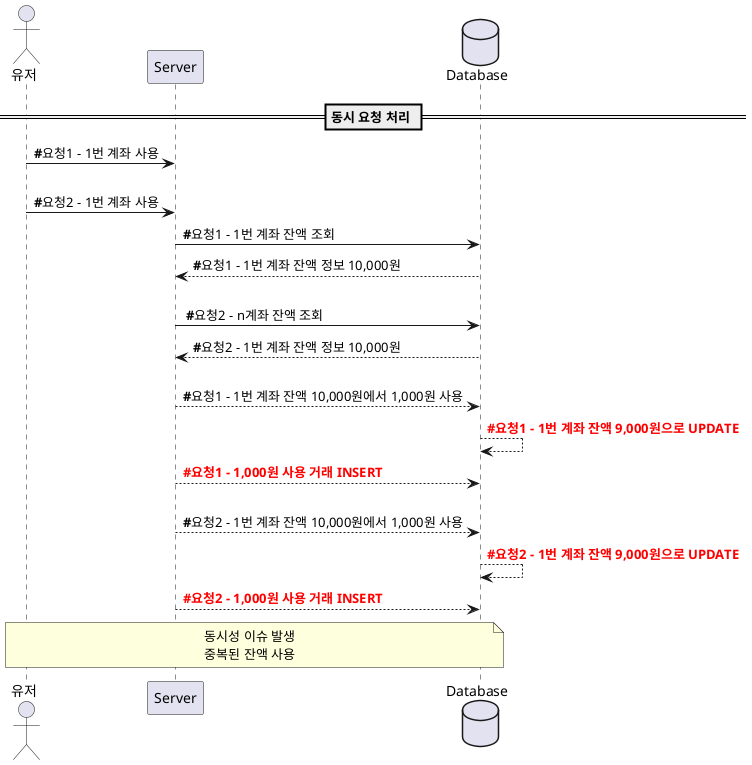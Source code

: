 @startuml
actor 유저 as User
participant Server
database Database

== 동시 요청 처리 ==
User -> Server: <b>#</b>요청1 - 1번 계좌 사용
User -> Server: \n<b>#</b>요청2 - 1번 계좌 사용

Server -> Database: <b>#</b>요청1 - 1번 계좌 잔액 조회
Database --> Server: <b>#</b>요청1 - 1번 계좌 잔액 정보 10,000원

Server -> Database: \n <b>#</b>요청2 - n계좌 잔액 조회
Database --> Server: <b>#</b>요청2 - 1번 계좌 잔액 정보 10,000원


Server --> Database: \n<b>#</b>요청1 - 1번 계좌 잔액 10,000원에서 1,000원 사용

Database --> Database: <color red><b>#요청1 - 1번 계좌 잔액 9,000원으로 UPDATE</b></color>

Server --> Database: <color red><b>#요청1 - 1,000원 사용 거래 INSERT</b></color>

Server --> Database: \n<b>#</b>요청2 - 1번 계좌 잔액 10,000원에서 1,000원 사용


Database --> Database: <color red><b>#요청2 - 1번 계좌 잔액 9,000원으로 UPDATE</b></color>

Server --> Database: <color red><b>#요청2 - 1,000원 사용 거래 INSERT</b></color>

note over User, Database: 동시성 이슈 발생\n중복된 잔액 사용
@enduml
